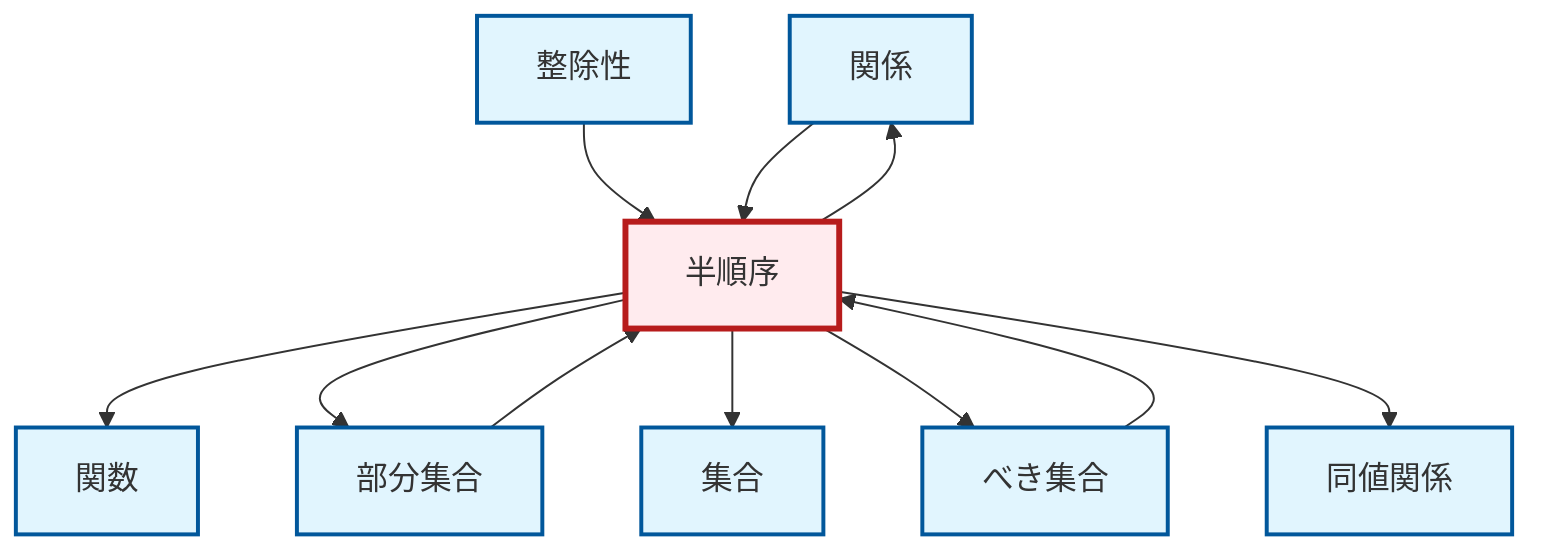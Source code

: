 graph TD
    classDef definition fill:#e1f5fe,stroke:#01579b,stroke-width:2px
    classDef theorem fill:#f3e5f5,stroke:#4a148c,stroke-width:2px
    classDef axiom fill:#fff3e0,stroke:#e65100,stroke-width:2px
    classDef example fill:#e8f5e9,stroke:#1b5e20,stroke-width:2px
    classDef current fill:#ffebee,stroke:#b71c1c,stroke-width:3px
    def-relation["関係"]:::definition
    def-subset["部分集合"]:::definition
    def-divisibility["整除性"]:::definition
    def-function["関数"]:::definition
    def-partial-order["半順序"]:::definition
    def-equivalence-relation["同値関係"]:::definition
    def-power-set["べき集合"]:::definition
    def-set["集合"]:::definition
    def-divisibility --> def-partial-order
    def-partial-order --> def-function
    def-relation --> def-partial-order
    def-partial-order --> def-relation
    def-partial-order --> def-subset
    def-power-set --> def-partial-order
    def-partial-order --> def-set
    def-subset --> def-partial-order
    def-partial-order --> def-power-set
    def-partial-order --> def-equivalence-relation
    class def-partial-order current